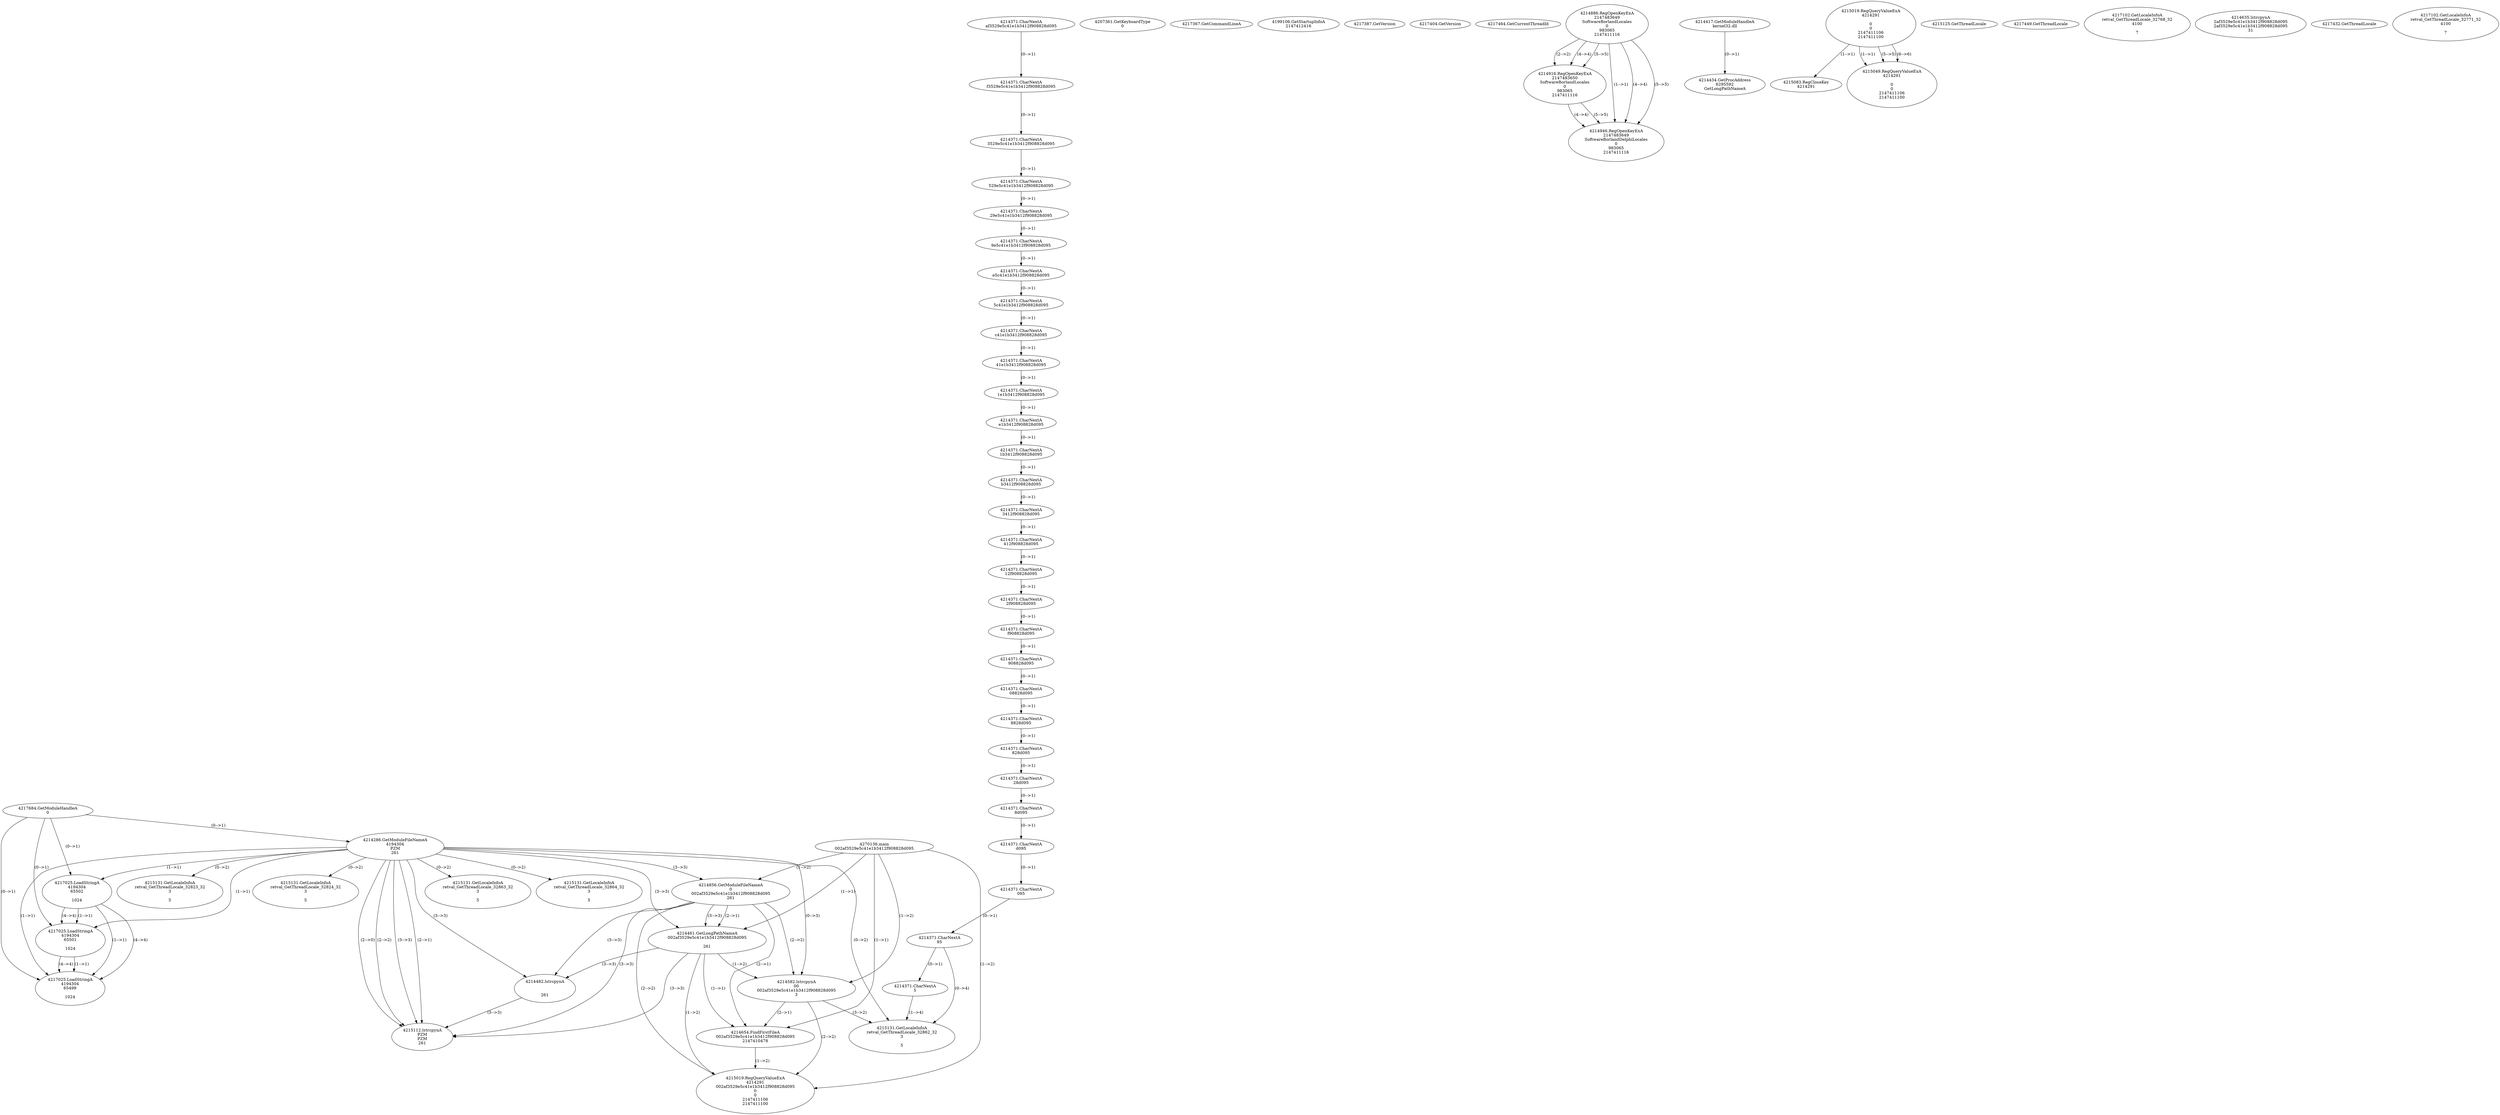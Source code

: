 // Global SCDG with merge call
digraph {
	0 [label="4270136.main
002af3529e5c41e1b3412f908828d095"]
	1 [label="4217684.GetModuleHandleA
0"]
	2 [label="4207361.GetKeyboardType
0"]
	3 [label="4217367.GetCommandLineA
"]
	4 [label="4199106.GetStartupInfoA
2147412416"]
	5 [label="4217387.GetVersion
"]
	6 [label="4217404.GetVersion
"]
	7 [label="4217464.GetCurrentThreadId
"]
	8 [label="4214286.GetModuleFileNameA
4194304
PZM
261"]
	1 -> 8 [label="(0-->1)"]
	9 [label="4214856.GetModuleFileNameA
0
002af3529e5c41e1b3412f908828d095
261"]
	0 -> 9 [label="(1-->2)"]
	8 -> 9 [label="(3-->3)"]
	10 [label="4214886.RegOpenKeyExA
2147483649
Software\Borland\Locales
0
983065
2147411116"]
	11 [label="4214916.RegOpenKeyExA
2147483650
Software\Borland\Locales
0
983065
2147411116"]
	10 -> 11 [label="(2-->2)"]
	10 -> 11 [label="(4-->4)"]
	10 -> 11 [label="(5-->5)"]
	12 [label="4214946.RegOpenKeyExA
2147483649
Software\Borland\Delphi\Locales
0
983065
2147411116"]
	10 -> 12 [label="(1-->1)"]
	10 -> 12 [label="(4-->4)"]
	11 -> 12 [label="(4-->4)"]
	10 -> 12 [label="(5-->5)"]
	11 -> 12 [label="(5-->5)"]
	13 [label="4214417.GetModuleHandleA
kernel32.dll"]
	14 [label="4214434.GetProcAddress
6295592
GetLongPathNameA"]
	13 -> 14 [label="(0-->1)"]
	15 [label="4214461.GetLongPathNameA
002af3529e5c41e1b3412f908828d095

261"]
	0 -> 15 [label="(1-->1)"]
	9 -> 15 [label="(2-->1)"]
	8 -> 15 [label="(3-->3)"]
	9 -> 15 [label="(3-->3)"]
	16 [label="4214482.lstrcpynA


261"]
	8 -> 16 [label="(3-->3)"]
	9 -> 16 [label="(3-->3)"]
	15 -> 16 [label="(3-->3)"]
	17 [label="4215019.RegQueryValueExA
4214291

0
0
2147411106
2147411100"]
	18 [label="4215083.RegCloseKey
4214291"]
	17 -> 18 [label="(1-->1)"]
	19 [label="4215112.lstrcpynA
PZM
PZM
261"]
	8 -> 19 [label="(2-->1)"]
	8 -> 19 [label="(2-->2)"]
	8 -> 19 [label="(3-->3)"]
	9 -> 19 [label="(3-->3)"]
	15 -> 19 [label="(3-->3)"]
	16 -> 19 [label="(3-->3)"]
	8 -> 19 [label="(2-->0)"]
	20 [label="4215125.GetThreadLocale
"]
	21 [label="4215131.GetLocaleInfoA
retval_GetThreadLocale_32823_32
3

5"]
	8 -> 21 [label="(0-->2)"]
	22 [label="4217025.LoadStringA
4194304
65502

1024"]
	1 -> 22 [label="(0-->1)"]
	8 -> 22 [label="(1-->1)"]
	23 [label="4217025.LoadStringA
4194304
65501

1024"]
	1 -> 23 [label="(0-->1)"]
	8 -> 23 [label="(1-->1)"]
	22 -> 23 [label="(1-->1)"]
	22 -> 23 [label="(4-->4)"]
	24 [label="4215049.RegQueryValueExA
4214291

0
0
2147411106
2147411100"]
	17 -> 24 [label="(1-->1)"]
	17 -> 24 [label="(5-->5)"]
	17 -> 24 [label="(6-->6)"]
	25 [label="4215131.GetLocaleInfoA
retval_GetThreadLocale_32824_32
3

5"]
	8 -> 25 [label="(0-->2)"]
	26 [label="4217449.GetThreadLocale
"]
	27 [label="4217102.GetLocaleInfoA
retval_GetThreadLocale_32768_32
4100

7"]
	28 [label="4214582.lstrcpynA
00
002af3529e5c41e1b3412f908828d095
3"]
	0 -> 28 [label="(1-->2)"]
	9 -> 28 [label="(2-->2)"]
	15 -> 28 [label="(1-->2)"]
	8 -> 28 [label="(0-->3)"]
	29 [label="4214371.CharNextA
af3529e5c41e1b3412f908828d095"]
	30 [label="4214371.CharNextA
f3529e5c41e1b3412f908828d095"]
	29 -> 30 [label="(0-->1)"]
	31 [label="4214371.CharNextA
3529e5c41e1b3412f908828d095"]
	30 -> 31 [label="(0-->1)"]
	32 [label="4214371.CharNextA
529e5c41e1b3412f908828d095"]
	31 -> 32 [label="(0-->1)"]
	33 [label="4214371.CharNextA
29e5c41e1b3412f908828d095"]
	32 -> 33 [label="(0-->1)"]
	34 [label="4214371.CharNextA
9e5c41e1b3412f908828d095"]
	33 -> 34 [label="(0-->1)"]
	35 [label="4214371.CharNextA
e5c41e1b3412f908828d095"]
	34 -> 35 [label="(0-->1)"]
	36 [label="4214371.CharNextA
5c41e1b3412f908828d095"]
	35 -> 36 [label="(0-->1)"]
	37 [label="4214371.CharNextA
c41e1b3412f908828d095"]
	36 -> 37 [label="(0-->1)"]
	38 [label="4214371.CharNextA
41e1b3412f908828d095"]
	37 -> 38 [label="(0-->1)"]
	39 [label="4214371.CharNextA
1e1b3412f908828d095"]
	38 -> 39 [label="(0-->1)"]
	40 [label="4214371.CharNextA
e1b3412f908828d095"]
	39 -> 40 [label="(0-->1)"]
	41 [label="4214371.CharNextA
1b3412f908828d095"]
	40 -> 41 [label="(0-->1)"]
	42 [label="4214371.CharNextA
b3412f908828d095"]
	41 -> 42 [label="(0-->1)"]
	43 [label="4214371.CharNextA
3412f908828d095"]
	42 -> 43 [label="(0-->1)"]
	44 [label="4214371.CharNextA
412f908828d095"]
	43 -> 44 [label="(0-->1)"]
	45 [label="4214371.CharNextA
12f908828d095"]
	44 -> 45 [label="(0-->1)"]
	46 [label="4214371.CharNextA
2f908828d095"]
	45 -> 46 [label="(0-->1)"]
	47 [label="4214371.CharNextA
f908828d095"]
	46 -> 47 [label="(0-->1)"]
	48 [label="4214371.CharNextA
908828d095"]
	47 -> 48 [label="(0-->1)"]
	49 [label="4214371.CharNextA
08828d095"]
	48 -> 49 [label="(0-->1)"]
	50 [label="4214371.CharNextA
8828d095"]
	49 -> 50 [label="(0-->1)"]
	51 [label="4214371.CharNextA
828d095"]
	50 -> 51 [label="(0-->1)"]
	52 [label="4214371.CharNextA
28d095"]
	51 -> 52 [label="(0-->1)"]
	53 [label="4214371.CharNextA
8d095"]
	52 -> 53 [label="(0-->1)"]
	54 [label="4214371.CharNextA
d095"]
	53 -> 54 [label="(0-->1)"]
	55 [label="4214371.CharNextA
095"]
	54 -> 55 [label="(0-->1)"]
	56 [label="4214371.CharNextA
95"]
	55 -> 56 [label="(0-->1)"]
	57 [label="4214371.CharNextA
5"]
	56 -> 57 [label="(0-->1)"]
	58 [label="4214635.lstrcpynA
2af3529e5c41e1b3412f908828d095
2af3529e5c41e1b3412f908828d095
31"]
	59 [label="4214654.FindFirstFileA
002af3529e5c41e1b3412f908828d095
2147410478"]
	0 -> 59 [label="(1-->1)"]
	9 -> 59 [label="(2-->1)"]
	15 -> 59 [label="(1-->1)"]
	28 -> 59 [label="(2-->1)"]
	60 [label="4215019.RegQueryValueExA
4214291
002af3529e5c41e1b3412f908828d095
0
0
2147411106
2147411100"]
	0 -> 60 [label="(1-->2)"]
	9 -> 60 [label="(2-->2)"]
	15 -> 60 [label="(1-->2)"]
	28 -> 60 [label="(2-->2)"]
	59 -> 60 [label="(1-->2)"]
	61 [label="4215131.GetLocaleInfoA
retval_GetThreadLocale_32862_32
3

5"]
	8 -> 61 [label="(0-->2)"]
	28 -> 61 [label="(3-->2)"]
	56 -> 61 [label="(0-->4)"]
	57 -> 61 [label="(1-->4)"]
	62 [label="4217432.GetThreadLocale
"]
	63 [label="4217102.GetLocaleInfoA
retval_GetThreadLocale_32771_32
4100

7"]
	64 [label="4215131.GetLocaleInfoA
retval_GetThreadLocale_32863_32
3

5"]
	8 -> 64 [label="(0-->2)"]
	65 [label="4215131.GetLocaleInfoA
retval_GetThreadLocale_32864_32
3

5"]
	8 -> 65 [label="(0-->2)"]
	66 [label="4217025.LoadStringA
4194304
65499

1024"]
	1 -> 66 [label="(0-->1)"]
	8 -> 66 [label="(1-->1)"]
	22 -> 66 [label="(1-->1)"]
	23 -> 66 [label="(1-->1)"]
	22 -> 66 [label="(4-->4)"]
	23 -> 66 [label="(4-->4)"]
}
